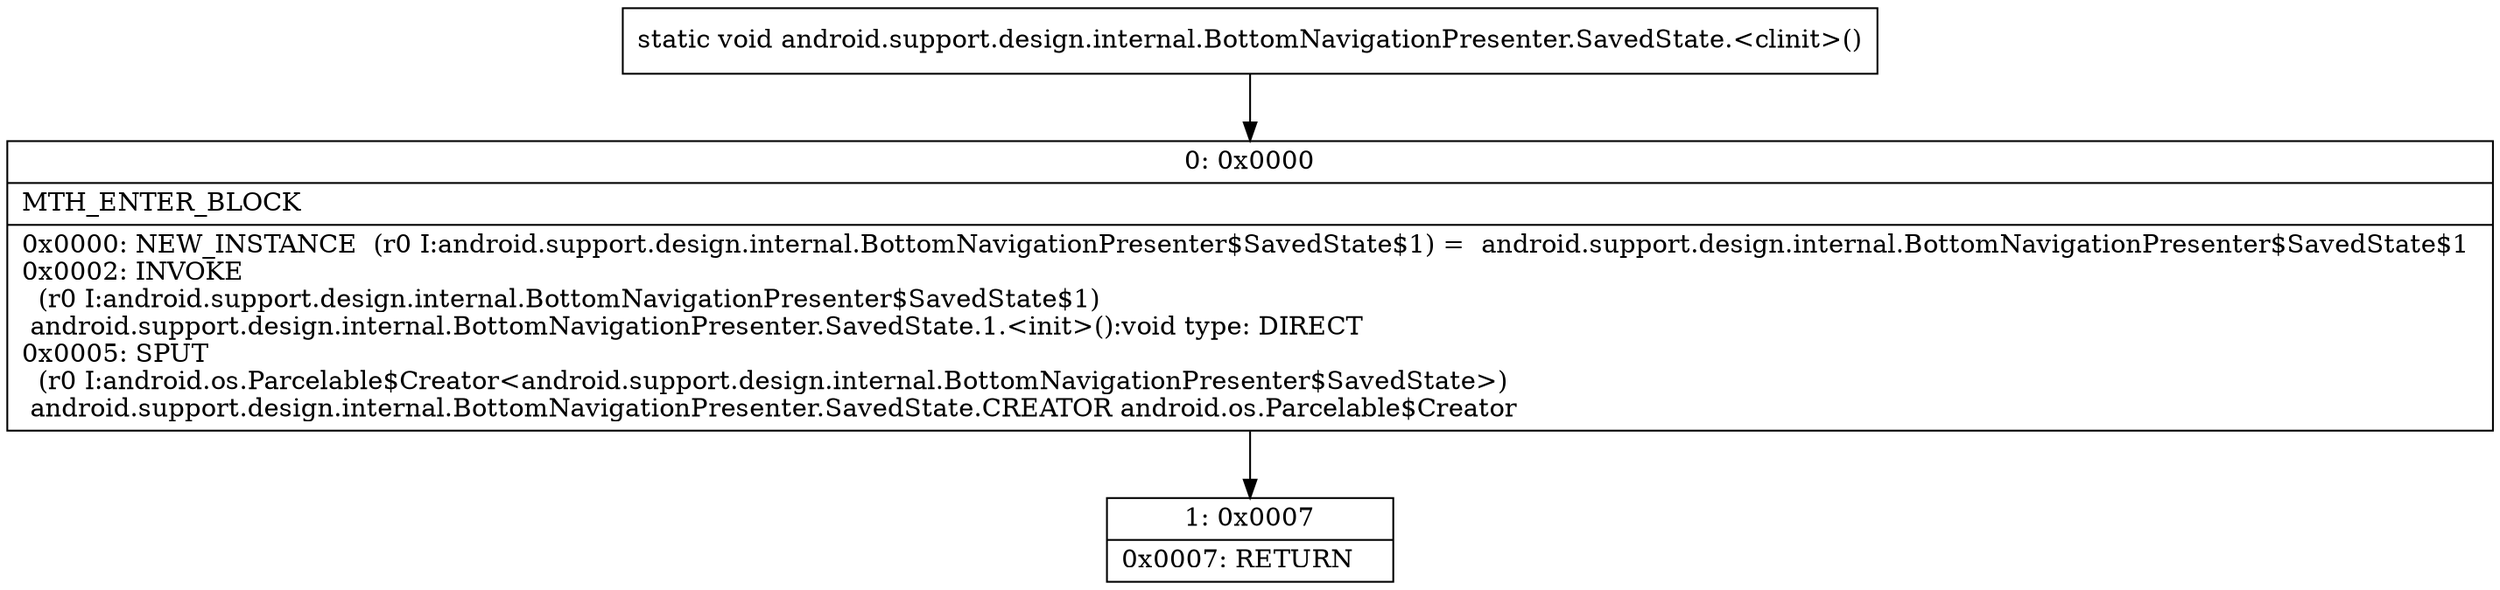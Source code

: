 digraph "CFG forandroid.support.design.internal.BottomNavigationPresenter.SavedState.\<clinit\>()V" {
Node_0 [shape=record,label="{0\:\ 0x0000|MTH_ENTER_BLOCK\l|0x0000: NEW_INSTANCE  (r0 I:android.support.design.internal.BottomNavigationPresenter$SavedState$1) =  android.support.design.internal.BottomNavigationPresenter$SavedState$1 \l0x0002: INVOKE  \l  (r0 I:android.support.design.internal.BottomNavigationPresenter$SavedState$1)\l android.support.design.internal.BottomNavigationPresenter.SavedState.1.\<init\>():void type: DIRECT \l0x0005: SPUT  \l  (r0 I:android.os.Parcelable$Creator\<android.support.design.internal.BottomNavigationPresenter$SavedState\>)\l android.support.design.internal.BottomNavigationPresenter.SavedState.CREATOR android.os.Parcelable$Creator \l}"];
Node_1 [shape=record,label="{1\:\ 0x0007|0x0007: RETURN   \l}"];
MethodNode[shape=record,label="{static void android.support.design.internal.BottomNavigationPresenter.SavedState.\<clinit\>() }"];
MethodNode -> Node_0;
Node_0 -> Node_1;
}

